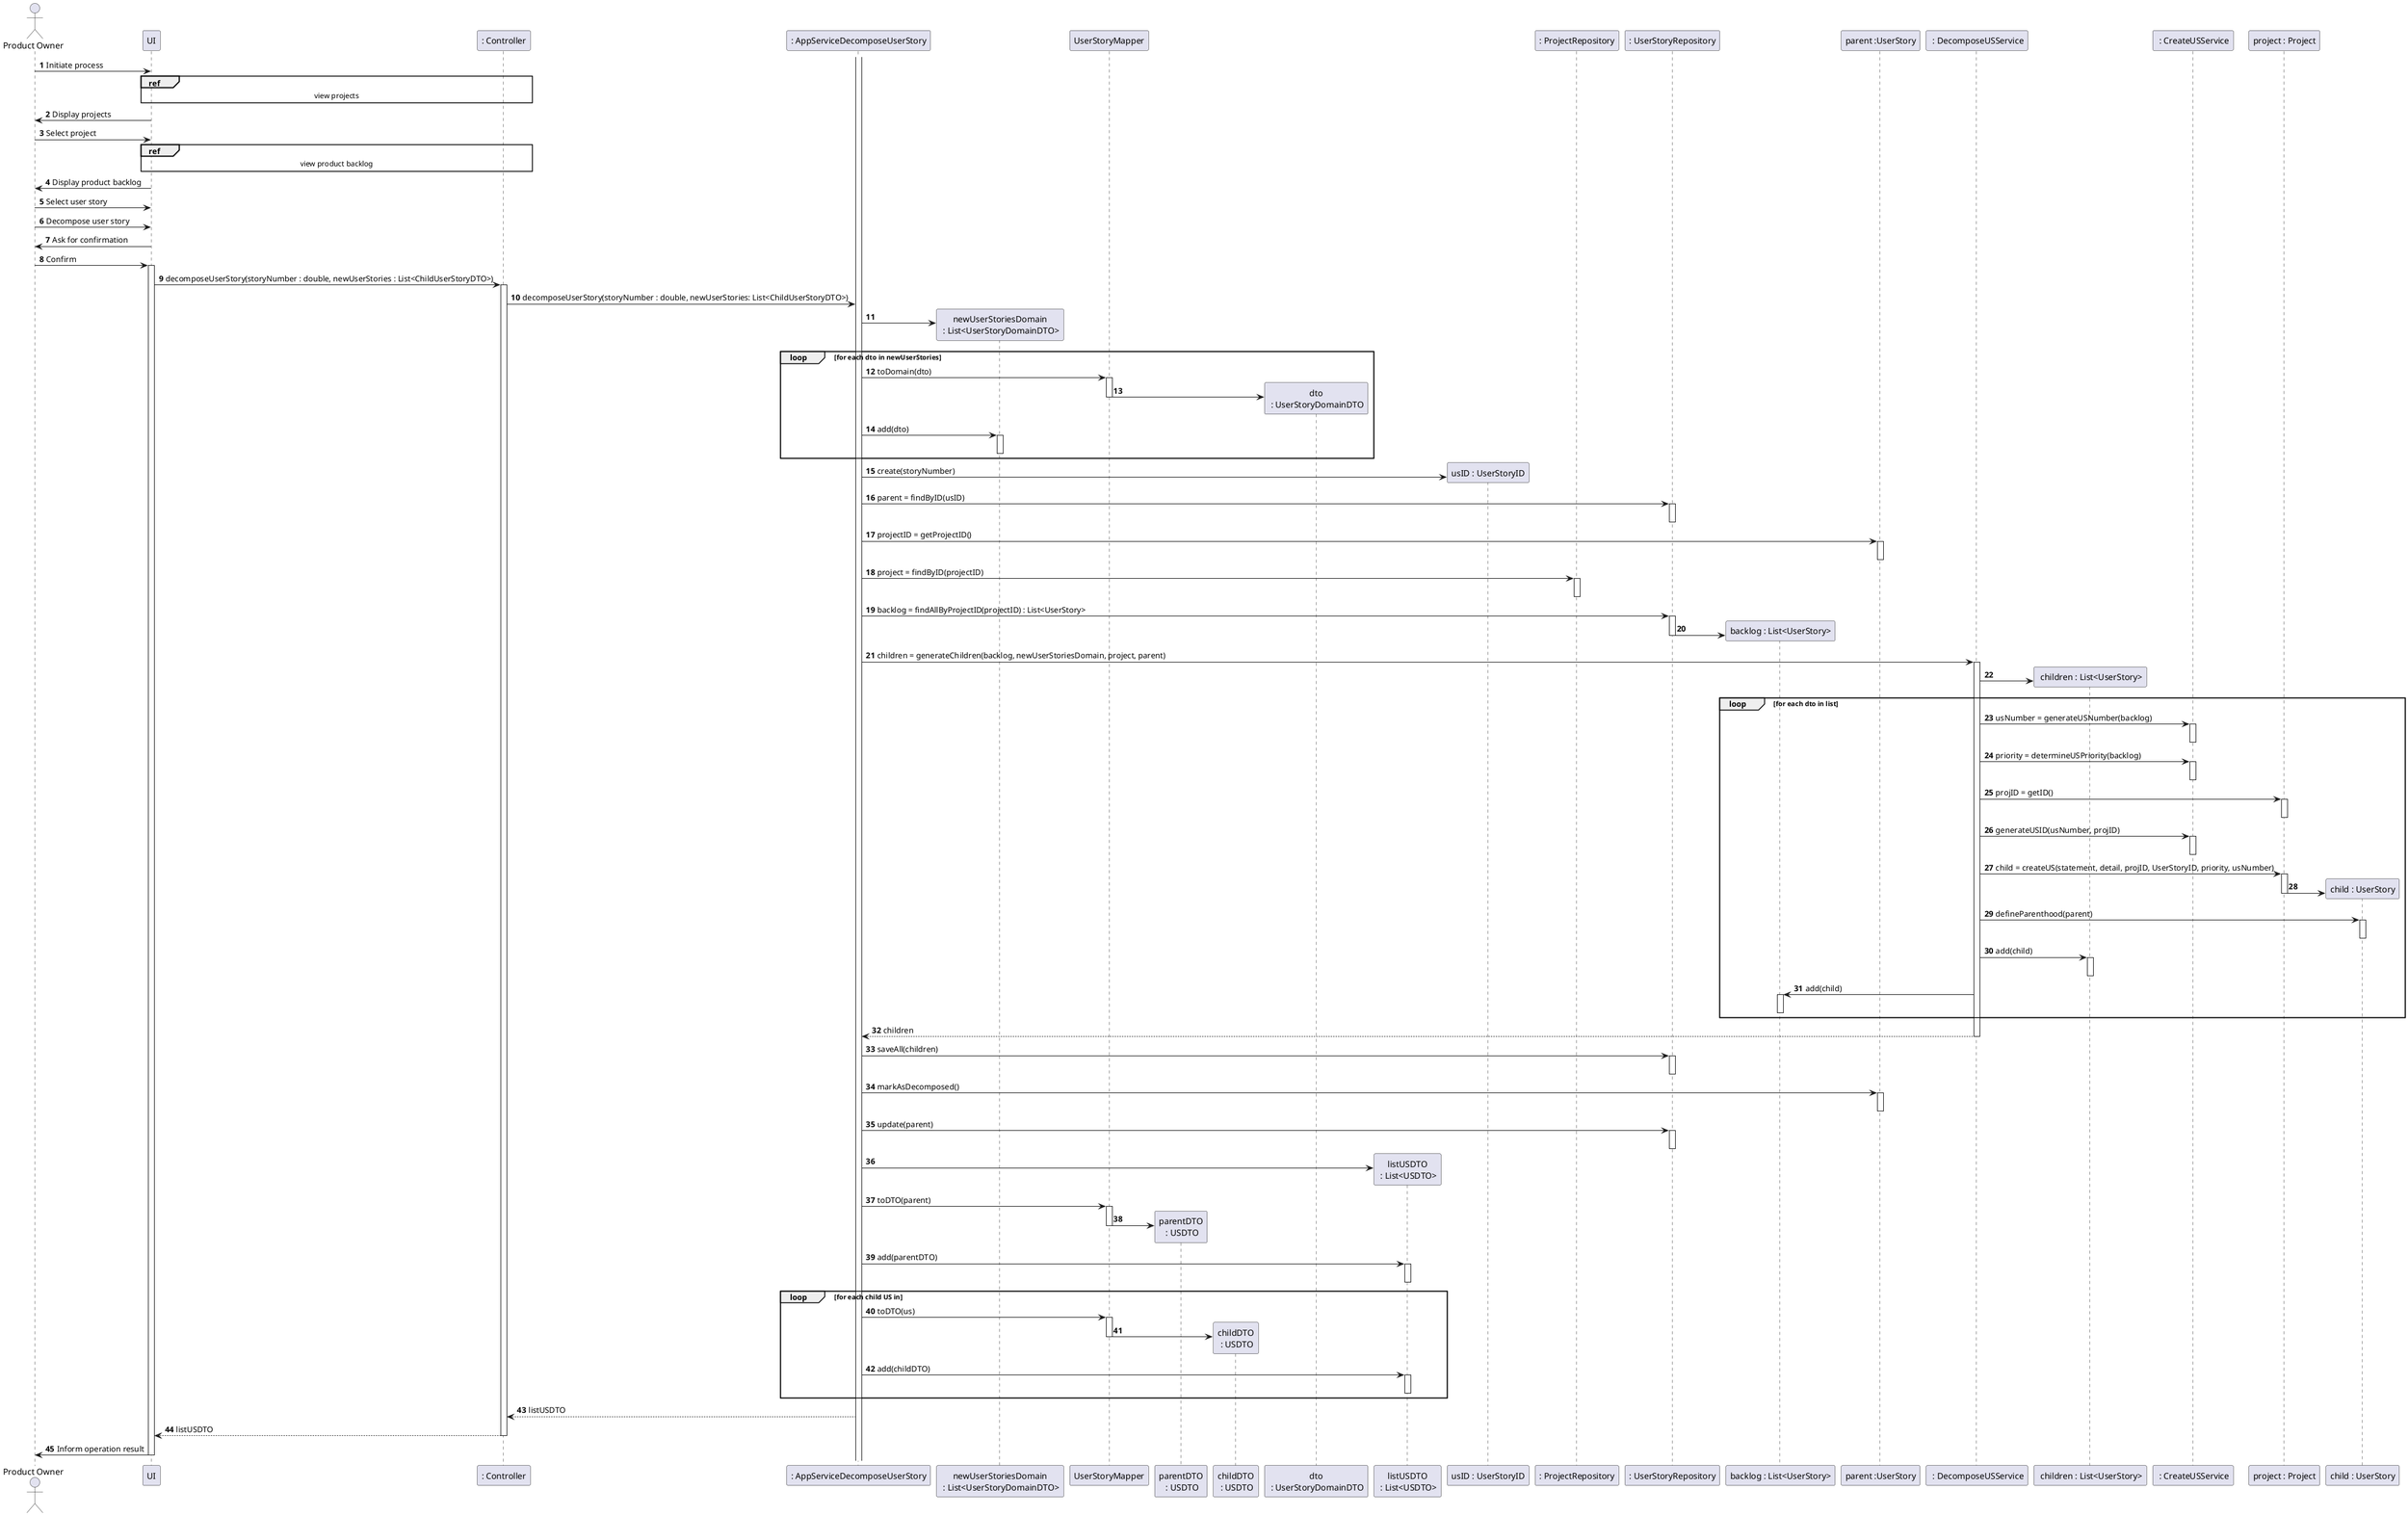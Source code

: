 @startuml
'https://plantuml.com/sequence-diagram

autonumber
actor "Product Owner" as PO
participant "UI" as ui

participant ": Controller" as ctl
participant ": AppServiceDecomposeUserStory" as appserv
participant "newUserStoriesDomain\n : List<UserStoryDomainDTO>" as newUserStoriesDomain
participant "UserStoryMapper" as Mapper
participant "parentDTO\n : USDTO" as parentDTO
participant "childDTO\n : USDTO" as childDTO
participant "dto\n : UserStoryDomainDTO" as dto
participant "listUSDTO\n : List<USDTO>" as listBacklogDTO
participant "usID : UserStoryID" as usID
participant ": ProjectRepository" as projrepo
participant ": UserStoryRepository" as usrepo
participant "backlog : List<UserStory>" as listUS
participant "parent :UserStory" as us
participant " : DecomposeUSService" as decUS
participant " children : List<UserStory>" as children
participant " : CreateUSService" as usservice


participant "project : Project" as proj
participant "child : UserStory" as us2



PO -> ui : Initiate process
ref over ui, ctl
view projects
end ref
ui -> PO : Display projects


PO -> ui : Select project
ref over ui, ctl
view product backlog
end ref
ui -> PO : Display product backlog

PO -> ui : Select user story

PO -> ui : Decompose user story
ui -> PO : Ask for confirmation
PO -> ui : Confirm
activate ui
ui -> ctl : decomposeUserStory(storyNumber : double, newUserStories : List<ChildUserStoryDTO>)
activate ctl
ctl -> appserv : decomposeUserStory(storyNumber : double, newUserStories: List<ChildUserStoryDTO>)
create newUserStoriesDomain
appserv -> newUserStoriesDomain
loop for each dto in newUserStories
appserv -> Mapper : toDomain(dto)
activate Mapper
create dto
Mapper -> dto
deactivate Mapper
appserv -> newUserStoriesDomain : add(dto)
activate newUserStoriesDomain
deactivate newUserStoriesDomain

end loop
activate appserv
create usID
appserv -> usID : create(storyNumber)
appserv -> usrepo : parent = findByID(usID)
activate usrepo
deactivate usrepo
appserv -> us : projectID = getProjectID()
activate us
deactivate us
appserv -> projrepo : project = findByID(projectID)
activate projrepo
deactivate projrepo
appserv -> usrepo : backlog = findAllByProjectID(projectID) : List<UserStory>
activate usrepo
create listUS
usrepo -> listUS
deactivate usrepo
appserv -> decUS : children = generateChildren(backlog, newUserStoriesDomain, project, parent)
activate decUS
create children
decUS -> children

loop for each dto in list
decUS -> usservice : usNumber = generateUSNumber(backlog)
activate usservice
deactivate usservice
decUS -> usservice : priority = determineUSPriority(backlog)
activate usservice
deactivate usservice
decUS -> proj : projID = getID()
activate proj
deactivate proj
decUS -> usservice : generateUSID(usNumber, projID)
activate usservice
deactivate usservice
decUS -> proj : child = createUS(statement, detail, projID, UserStoryID, priority, usNumber)
activate proj
create us2
proj -> us2

deactivate proj

decUS -> us2 : defineParenthood(parent)
activate us2
deactivate us2
decUS -> children : add(child)
activate children
deactivate children
decUS -> listUS : add(child)
activate listUS
deactivate listUS
end loop

decUS --> appserv : children
deactivate decUS
appserv -> usrepo : saveAll(children)
activate usrepo
deactivate usrepo

appserv -> us : markAsDecomposed()
activate us
deactivate us
appserv -> usrepo : update(parent)
activate usrepo
deactivate usrepo

create listBacklogDTO
appserv -> listBacklogDTO
appserv -> Mapper : toDTO(parent)
activate Mapper
create parentDTO
Mapper ->parentDTO
deactivate Mapper
appserv -> listBacklogDTO : add(parentDTO)
activate listBacklogDTO
deactivate listBacklogDTO
loop for each child US in
appserv -> Mapper : toDTO(us)
activate Mapper
create childDTO
Mapper -> childDTO
deactivate Mapper
appserv -> listBacklogDTO : add(childDTO)


activate listBacklogDTO
deactivate listBacklogDTO
end loop
appserv --> ctl : listUSDTO

ctl --> ui : listUSDTO
deactivate ctl


ui -> PO : Inform operation result
deactivate ui

@enduml